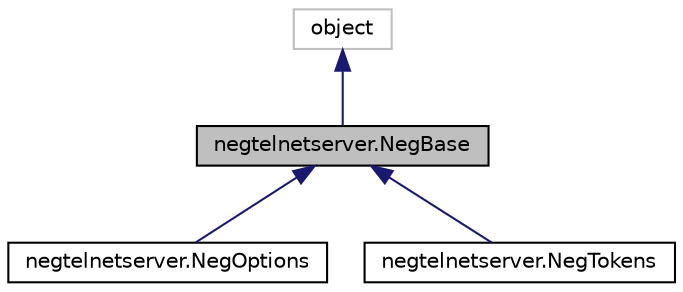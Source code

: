 digraph "negtelnetserver.NegBase"
{
  edge [fontname="Helvetica",fontsize="10",labelfontname="Helvetica",labelfontsize="10"];
  node [fontname="Helvetica",fontsize="10",shape=record];
  Node0 [label="negtelnetserver.NegBase",height=0.2,width=0.4,color="black", fillcolor="grey75", style="filled", fontcolor="black"];
  Node1 -> Node0 [dir="back",color="midnightblue",fontsize="10",style="solid",fontname="Helvetica"];
  Node1 [label="object",height=0.2,width=0.4,color="grey75", fillcolor="white", style="filled"];
  Node0 -> Node2 [dir="back",color="midnightblue",fontsize="10",style="solid",fontname="Helvetica"];
  Node2 [label="negtelnetserver.NegOptions",height=0.2,width=0.4,color="black", fillcolor="white", style="filled",URL="$classnegtelnetserver_1_1_neg_options.html"];
  Node0 -> Node3 [dir="back",color="midnightblue",fontsize="10",style="solid",fontname="Helvetica"];
  Node3 [label="negtelnetserver.NegTokens",height=0.2,width=0.4,color="black", fillcolor="white", style="filled",URL="$classnegtelnetserver_1_1_neg_tokens.html"];
}
